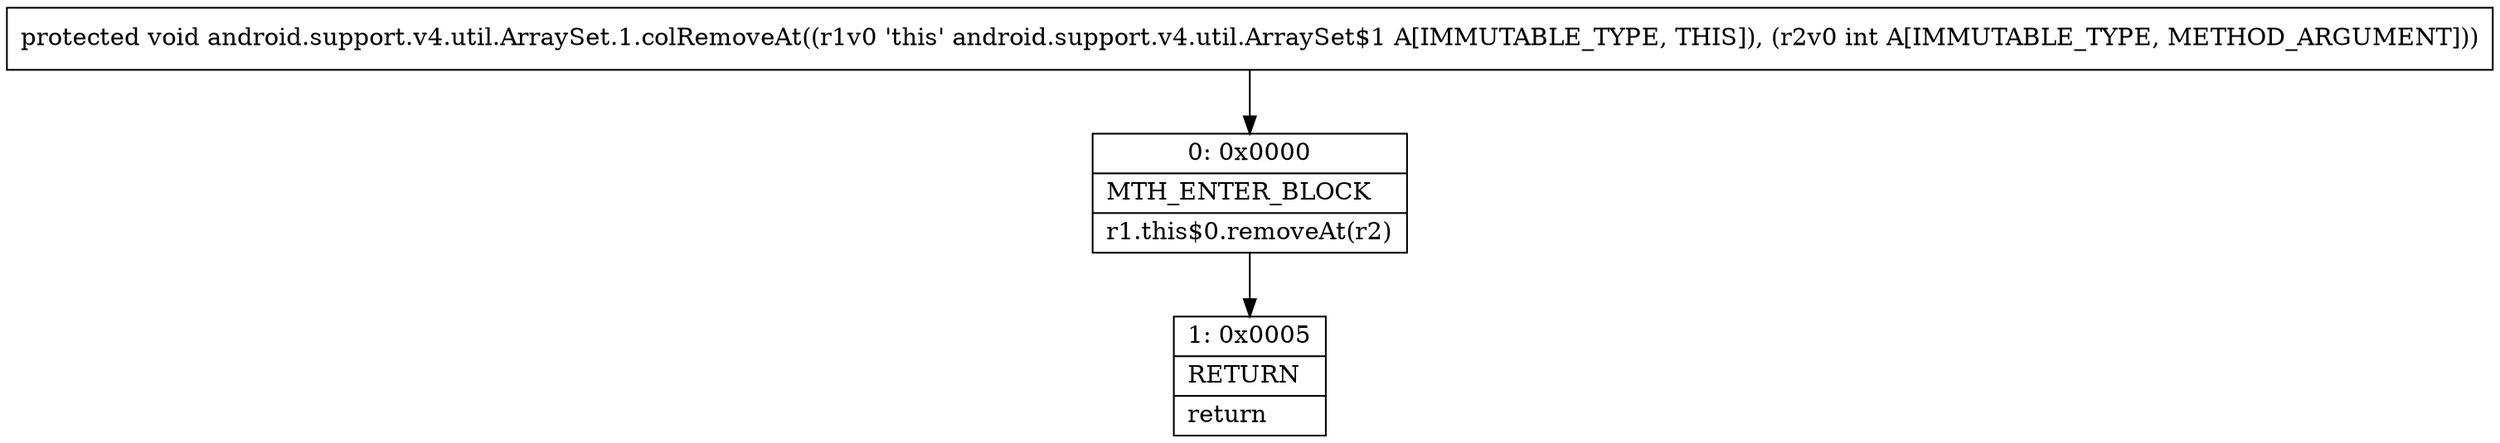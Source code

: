 digraph "CFG forandroid.support.v4.util.ArraySet.1.colRemoveAt(I)V" {
Node_0 [shape=record,label="{0\:\ 0x0000|MTH_ENTER_BLOCK\l|r1.this$0.removeAt(r2)\l}"];
Node_1 [shape=record,label="{1\:\ 0x0005|RETURN\l|return\l}"];
MethodNode[shape=record,label="{protected void android.support.v4.util.ArraySet.1.colRemoveAt((r1v0 'this' android.support.v4.util.ArraySet$1 A[IMMUTABLE_TYPE, THIS]), (r2v0 int A[IMMUTABLE_TYPE, METHOD_ARGUMENT])) }"];
MethodNode -> Node_0;
Node_0 -> Node_1;
}

